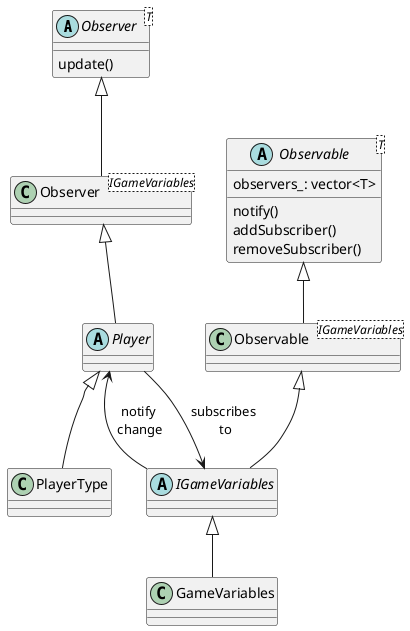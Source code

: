 @startuml
'https://plantuml.com/class-diagram

'class Bar<T>
'class "Foo<T>" as Foo_t
'class "Foo<int>" as Foo_int
'class "Foo<double>" as Foo_double
'Foo_t <|-- Foo_int
'Foo_t <|-- Foo_double


abstract class Observer<T> {
    update()
}

class "Observer<IGameVariables>" as IGameVariablesObserver

Observer <|-- IGameVariablesObserver

abstract class Player

IGameVariablesObserver <|-- Player

abstract class Observable<T> {
    notify()
    addSubscriber()
    removeSubscriber()
    observers_: vector<T>
}
abstract class IGameVariables

class "Observable<IGameVariables>" as IGameVariablesObservable
Observable <|-- IGameVariablesObservable

Player --> IGameVariables: "subscribes\n to"

IGameVariables --> Player: "notify\n change"

IGameVariablesObservable <|-- IGameVariables

class PlayerType

Player <|-- PlayerType

class GameVariables

IGameVariables <|-- GameVariables











'abstract class AbstractList
'abstract AbstractCollection
'interface List
'interface Collection
'
'List <|-- AbstractList
'Collection <|-- AbstractCollection
'
'Collection <|- List
'AbstractCollection <|- AbstractList
'AbstractList <|-- ArrayList
'
'class ArrayList {
'Object[] elementData
'size()
'}
'
'enum TimeUnit {
'DAYS
'HOURS
'MINUTES
'}

@enduml